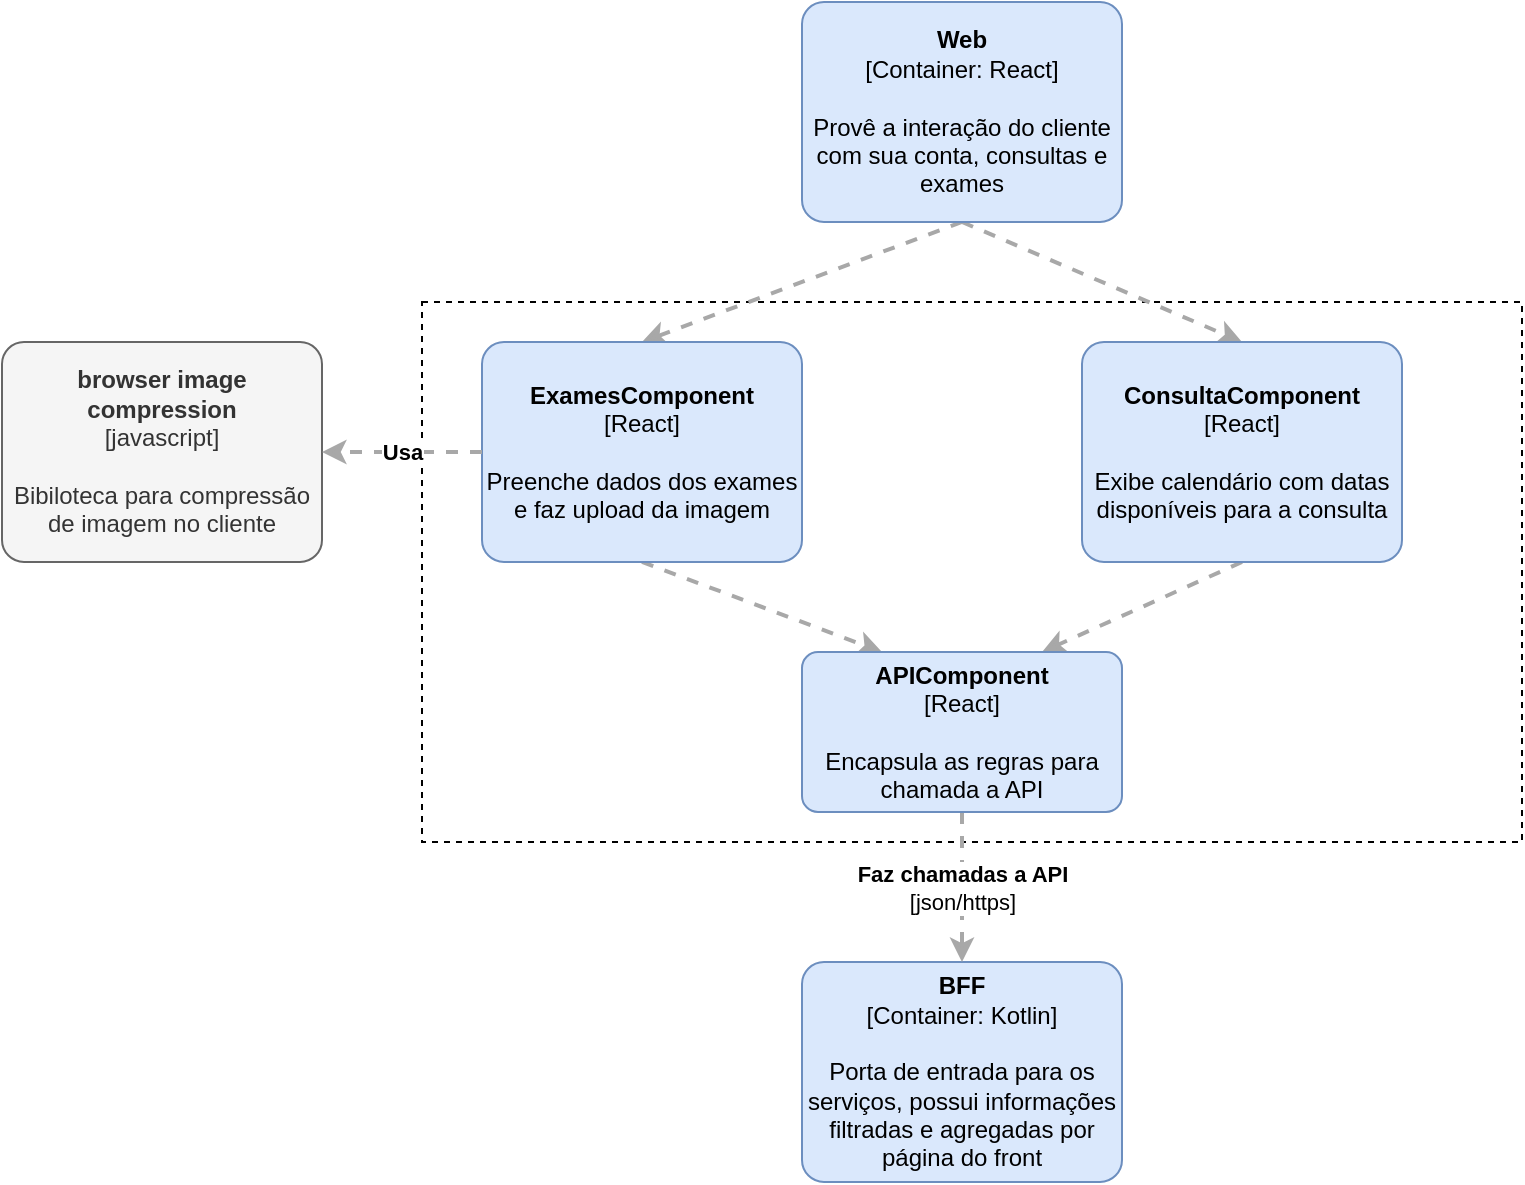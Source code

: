 <mxfile version="13.1.1" type="github">
  <diagram id="nqpaFUHx_RDBE04F4joq" name="Page-1">
    <mxGraphModel dx="2253" dy="794" grid="1" gridSize="10" guides="1" tooltips="1" connect="1" arrows="1" fold="1" page="1" pageScale="1" pageWidth="827" pageHeight="1169" math="0" shadow="0">
      <root>
        <mxCell id="0" />
        <mxCell id="1" parent="0" />
        <mxCell id="H5bcaFzdt8-KcNW4Rd4b-1" value="" style="whiteSpace=wrap;html=1;fillColor=none;dashed=1;" vertex="1" parent="1">
          <mxGeometry x="40" y="220" width="550" height="270" as="geometry" />
        </mxCell>
        <mxCell id="H5bcaFzdt8-KcNW4Rd4b-12" style="edgeStyle=none;rounded=0;orthogonalLoop=1;jettySize=auto;html=1;exitX=0.5;exitY=1;exitDx=0;exitDy=0;exitPerimeter=0;entryX=0.5;entryY=0;entryDx=0;entryDy=0;entryPerimeter=0;dashed=1;strokeColor=#A8A8A8;strokeWidth=2;" edge="1" parent="1" source="H5bcaFzdt8-KcNW4Rd4b-2" target="H5bcaFzdt8-KcNW4Rd4b-4">
          <mxGeometry relative="1" as="geometry" />
        </mxCell>
        <mxCell id="H5bcaFzdt8-KcNW4Rd4b-13" style="edgeStyle=none;rounded=0;orthogonalLoop=1;jettySize=auto;html=1;exitX=0.5;exitY=1;exitDx=0;exitDy=0;exitPerimeter=0;entryX=0.5;entryY=0;entryDx=0;entryDy=0;entryPerimeter=0;dashed=1;strokeColor=#A8A8A8;strokeWidth=2;" edge="1" parent="1" source="H5bcaFzdt8-KcNW4Rd4b-2" target="H5bcaFzdt8-KcNW4Rd4b-7">
          <mxGeometry relative="1" as="geometry" />
        </mxCell>
        <mxCell id="H5bcaFzdt8-KcNW4Rd4b-2" value="&lt;span&gt;&lt;b&gt;Web&lt;/b&gt;&lt;/span&gt;&lt;br&gt;&lt;div&gt;[Container:&amp;nbsp;&lt;span&gt;React&lt;/span&gt;&lt;span&gt;]&lt;/span&gt;&lt;/div&gt;&lt;br&gt;&lt;div&gt;Provê a interação do cliente com sua conta, consultas e exames&lt;/div&gt;" style="rounded=1;whiteSpace=wrap;html=1;labelBackgroundColor=none;fillColor=#dae8fc;fontColor=#000000;align=center;arcSize=10;strokeColor=#6c8ebf;points=[[0.25,0,0],[0.5,0,0],[0.75,0,0],[1,0.25,0],[1,0.5,0],[1,0.75,0],[0.75,1,0],[0.5,1,0],[0.25,1,0],[0,0.75,0],[0,0.5,0],[0,0.25,0]];" vertex="1" parent="1">
          <mxGeometry x="230" y="70" width="160" height="110.0" as="geometry" />
        </mxCell>
        <mxCell id="H5bcaFzdt8-KcNW4Rd4b-3" value="&lt;span&gt;&lt;b&gt;BFF&lt;/b&gt;&lt;/span&gt;&lt;br&gt;&lt;div&gt;[Container:&amp;nbsp;&lt;span&gt;Kotlin&lt;/span&gt;&lt;span&gt;]&lt;/span&gt;&lt;/div&gt;&lt;div&gt;&lt;br&gt;&lt;/div&gt;&lt;div&gt;Porta de entrada para os serviços, possui informações filtradas e agregadas por página do front&lt;/div&gt;" style="rounded=1;whiteSpace=wrap;html=1;labelBackgroundColor=none;fillColor=#dae8fc;fontColor=#000000;align=center;arcSize=10;strokeColor=#6c8ebf;points=[[0.25,0,0],[0.5,0,0],[0.75,0,0],[1,0.25,0],[1,0.5,0],[1,0.75,0],[0.75,1,0],[0.5,1,0],[0.25,1,0],[0,0.75,0],[0,0.5,0],[0,0.25,0]];" vertex="1" parent="1">
          <mxGeometry x="230" y="550" width="160" height="110.0" as="geometry" />
        </mxCell>
        <mxCell id="H5bcaFzdt8-KcNW4Rd4b-10" style="rounded=0;orthogonalLoop=1;jettySize=auto;html=1;strokeWidth=2;strokeColor=#A8A8A8;dashed=1;exitX=0.5;exitY=1;exitDx=0;exitDy=0;exitPerimeter=0;entryX=0.25;entryY=0;entryDx=0;entryDy=0;entryPerimeter=0;" edge="1" parent="1" source="H5bcaFzdt8-KcNW4Rd4b-4" target="H5bcaFzdt8-KcNW4Rd4b-9">
          <mxGeometry relative="1" as="geometry" />
        </mxCell>
        <mxCell id="H5bcaFzdt8-KcNW4Rd4b-4" value="&lt;b&gt;ExamesComponent&lt;/b&gt;&lt;div&gt;[React]&lt;/div&gt;&lt;br&gt;&lt;div&gt;Preenche dados dos exames e faz upload da imagem&lt;/div&gt;" style="rounded=1;whiteSpace=wrap;html=1;labelBackgroundColor=none;fillColor=#dae8fc;fontColor=#000000;align=center;arcSize=10;strokeColor=#6c8ebf;points=[[0.25,0,0],[0.5,0,0],[0.75,0,0],[1,0.25,0],[1,0.5,0],[1,0.75,0],[0.75,1,0],[0.5,1,0],[0.25,1,0],[0,0.75,0],[0,0.5,0],[0,0.25,0]];" vertex="1" parent="1">
          <mxGeometry x="70" y="240" width="160" height="110.0" as="geometry" />
        </mxCell>
        <mxCell id="H5bcaFzdt8-KcNW4Rd4b-5" value="&lt;b&gt;browser image compression&lt;/b&gt;&lt;div&gt;[javascript]&lt;/div&gt;&lt;br&gt;&lt;div&gt;Bibiloteca para compressão de imagem no cliente&lt;/div&gt;" style="rounded=1;whiteSpace=wrap;html=1;labelBackgroundColor=none;fillColor=#f5f5f5;fontColor=#333333;align=center;arcSize=10;strokeColor=#666666;points=[[0.25,0,0],[0.5,0,0],[0.75,0,0],[1,0.25,0],[1,0.5,0],[1,0.75,0],[0.75,1,0],[0.5,1,0],[0.25,1,0],[0,0.75,0],[0,0.5,0],[0,0.25,0]];" vertex="1" parent="1">
          <mxGeometry x="-170" y="240" width="160" height="110.0" as="geometry" />
        </mxCell>
        <mxCell id="H5bcaFzdt8-KcNW4Rd4b-6" value="&lt;div style=&quot;text-align: left&quot;&gt;&lt;div style=&quot;text-align: center&quot;&gt;&lt;b&gt;Usa&lt;/b&gt;&lt;br&gt;&lt;/div&gt;&lt;/div&gt;" style="edgeStyle=none;rounded=0;html=1;entryX=1;entryY=0.5;jettySize=auto;orthogonalLoop=1;strokeColor=#A8A8A8;strokeWidth=2;fontColor=#000000;jumpStyle=none;dashed=1;exitX=0;exitY=0.5;exitDx=0;exitDy=0;exitPerimeter=0;entryDx=0;entryDy=0;entryPerimeter=0;" edge="1" parent="1" source="H5bcaFzdt8-KcNW4Rd4b-4" target="H5bcaFzdt8-KcNW4Rd4b-5">
          <mxGeometry width="200" relative="1" as="geometry">
            <mxPoint x="-90" y="210" as="sourcePoint" />
            <mxPoint x="110" y="210" as="targetPoint" />
          </mxGeometry>
        </mxCell>
        <mxCell id="H5bcaFzdt8-KcNW4Rd4b-11" style="rounded=0;orthogonalLoop=1;jettySize=auto;html=1;entryX=0.75;entryY=0;entryDx=0;entryDy=0;entryPerimeter=0;strokeWidth=2;dashed=1;strokeColor=#A8A8A8;exitX=0.5;exitY=1;exitDx=0;exitDy=0;exitPerimeter=0;" edge="1" parent="1" source="H5bcaFzdt8-KcNW4Rd4b-7" target="H5bcaFzdt8-KcNW4Rd4b-9">
          <mxGeometry relative="1" as="geometry" />
        </mxCell>
        <mxCell id="H5bcaFzdt8-KcNW4Rd4b-7" value="&lt;b&gt;ConsultaComponent&lt;/b&gt;&lt;div&gt;[React]&lt;/div&gt;&lt;br&gt;&lt;div&gt;Exibe calendário com datas disponíveis para a consulta&lt;/div&gt;" style="rounded=1;whiteSpace=wrap;html=1;labelBackgroundColor=none;fillColor=#dae8fc;fontColor=#000000;align=center;arcSize=10;strokeColor=#6c8ebf;points=[[0.25,0,0],[0.5,0,0],[0.75,0,0],[1,0.25,0],[1,0.5,0],[1,0.75,0],[0.75,1,0],[0.5,1,0],[0.25,1,0],[0,0.75,0],[0,0.5,0],[0,0.25,0]];" vertex="1" parent="1">
          <mxGeometry x="370" y="240" width="160" height="110.0" as="geometry" />
        </mxCell>
        <mxCell id="H5bcaFzdt8-KcNW4Rd4b-8" value="&lt;div style=&quot;text-align: left&quot;&gt;&lt;div style=&quot;text-align: center&quot;&gt;&lt;b&gt;Faz chamadas a API&lt;/b&gt;&lt;/div&gt;&lt;div style=&quot;text-align: center&quot;&gt;[json/https]&lt;/div&gt;&lt;/div&gt;" style="edgeStyle=none;rounded=0;html=1;entryX=0.5;entryY=0;jettySize=auto;orthogonalLoop=1;strokeColor=#A8A8A8;strokeWidth=2;fontColor=#000000;jumpStyle=none;dashed=1;exitX=0.5;exitY=1;exitDx=0;exitDy=0;exitPerimeter=0;entryDx=0;entryDy=0;entryPerimeter=0;" edge="1" parent="1" source="H5bcaFzdt8-KcNW4Rd4b-9" target="H5bcaFzdt8-KcNW4Rd4b-3">
          <mxGeometry width="200" relative="1" as="geometry">
            <mxPoint x="-30" y="610" as="sourcePoint" />
            <mxPoint x="170" y="610" as="targetPoint" />
          </mxGeometry>
        </mxCell>
        <mxCell id="H5bcaFzdt8-KcNW4Rd4b-9" value="&lt;b&gt;APIComponent&lt;/b&gt;&lt;div&gt;[React]&lt;/div&gt;&lt;br&gt;&lt;div&gt;Encapsula as regras para chamada a API&lt;/div&gt;" style="rounded=1;whiteSpace=wrap;html=1;labelBackgroundColor=none;fillColor=#dae8fc;fontColor=#000000;align=center;arcSize=10;strokeColor=#6c8ebf;points=[[0.25,0,0],[0.5,0,0],[0.75,0,0],[1,0.25,0],[1,0.5,0],[1,0.75,0],[0.75,1,0],[0.5,1,0],[0.25,1,0],[0,0.75,0],[0,0.5,0],[0,0.25,0]];" vertex="1" parent="1">
          <mxGeometry x="230" y="395" width="160" height="80" as="geometry" />
        </mxCell>
      </root>
    </mxGraphModel>
  </diagram>
</mxfile>
